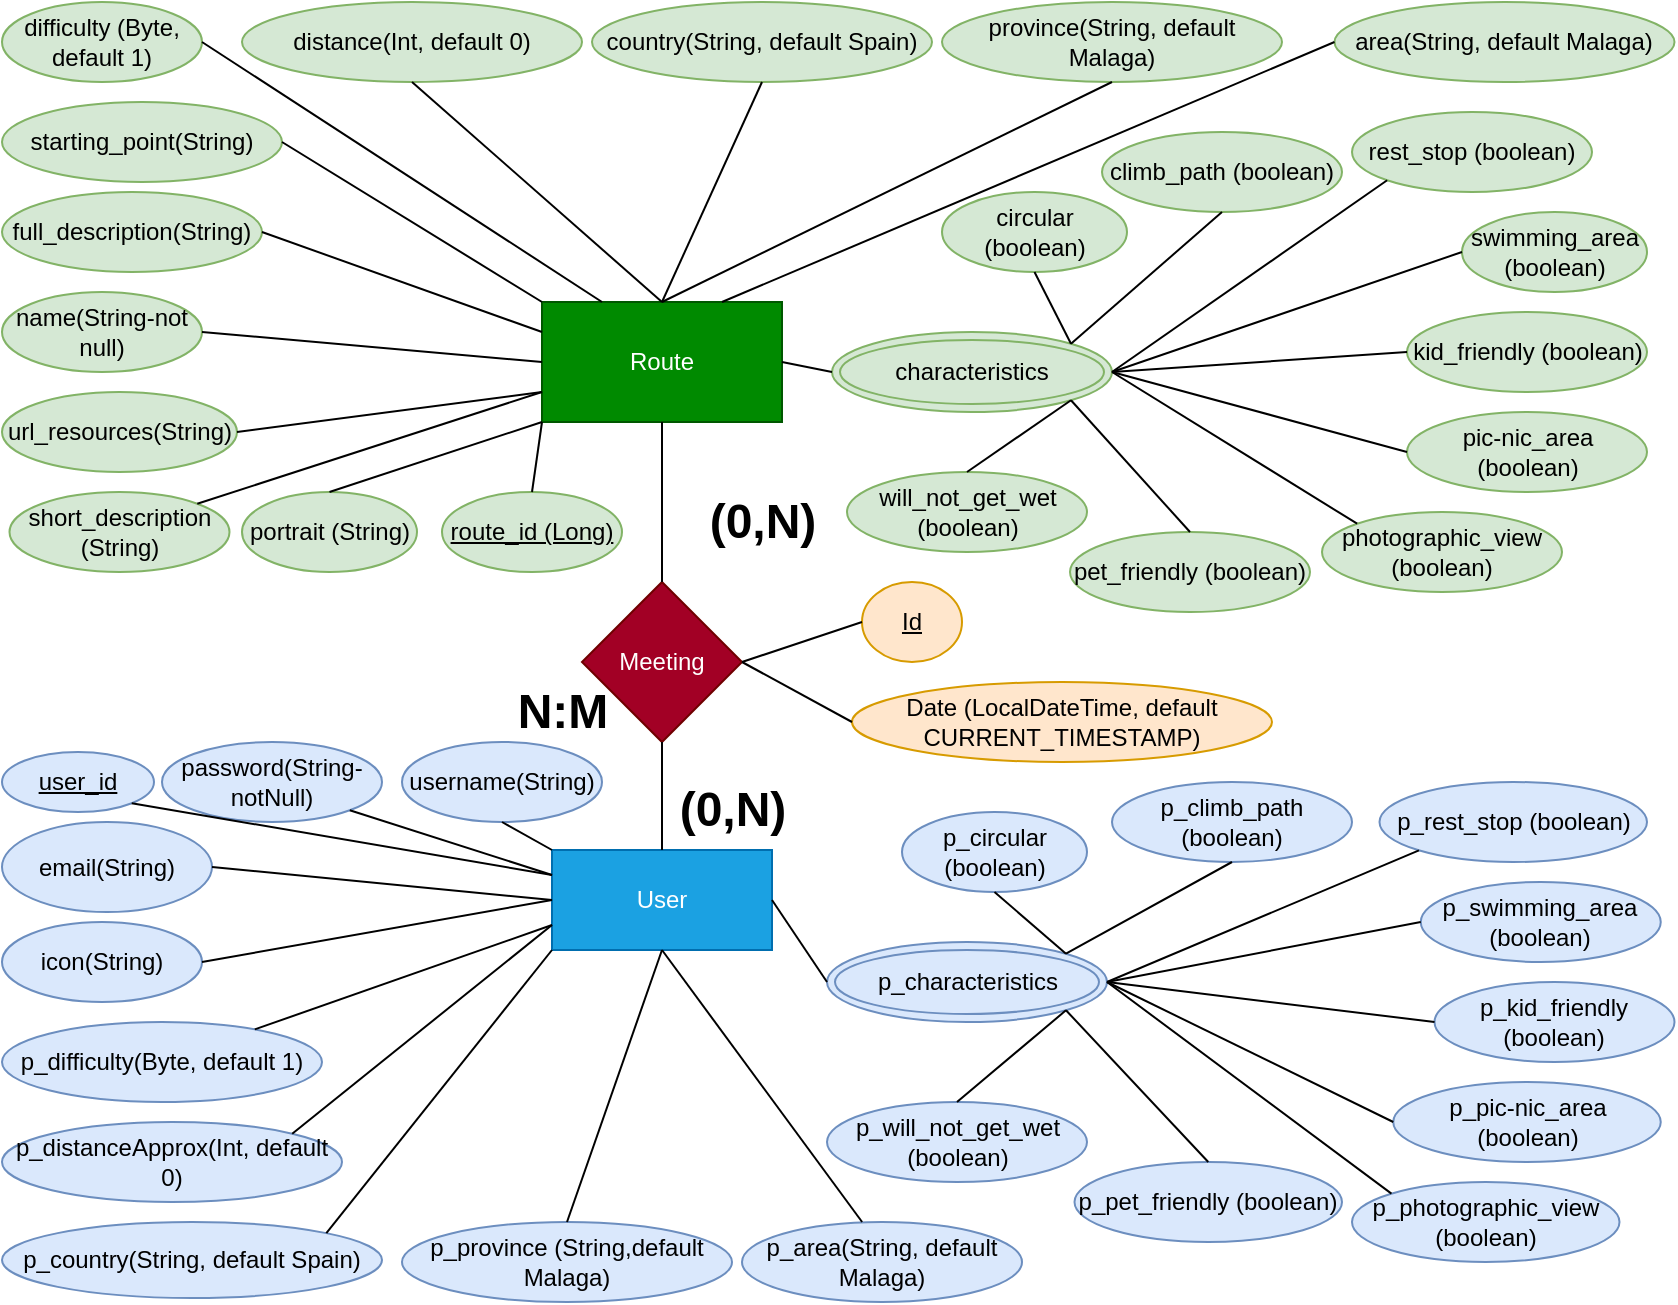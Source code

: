 <mxfile version="24.7.10">
  <diagram id="R2lEEEUBdFMjLlhIrx00" name="Page-1">
    <mxGraphModel dx="794" dy="454" grid="1" gridSize="10" guides="1" tooltips="1" connect="1" arrows="1" fold="1" page="1" pageScale="1" pageWidth="850" pageHeight="1100" math="0" shadow="0" extFonts="Permanent Marker^https://fonts.googleapis.com/css?family=Permanent+Marker">
      <root>
        <mxCell id="0" />
        <mxCell id="1" parent="0" />
        <mxCell id="VhhlfXbD_9GwfbsZCxs5-2" value="Route" style="rounded=0;whiteSpace=wrap;html=1;fillColor=#008a00;fontColor=#ffffff;strokeColor=#005700;" parent="1" vertex="1">
          <mxGeometry x="280" y="160" width="120" height="60" as="geometry" />
        </mxCell>
        <mxCell id="VhhlfXbD_9GwfbsZCxs5-3" value="&lt;u&gt;route_id (Long)&lt;/u&gt;" style="ellipse;whiteSpace=wrap;html=1;fillColor=#d5e8d4;strokeColor=#82b366;" parent="1" vertex="1">
          <mxGeometry x="230" y="255" width="90" height="40" as="geometry" />
        </mxCell>
        <mxCell id="VhhlfXbD_9GwfbsZCxs5-4" value="name(String-not null)" style="ellipse;whiteSpace=wrap;html=1;fillColor=#d5e8d4;strokeColor=#82b366;" parent="1" vertex="1">
          <mxGeometry x="10" y="155" width="100" height="40" as="geometry" />
        </mxCell>
        <mxCell id="VhhlfXbD_9GwfbsZCxs5-5" value="full_description(String)" style="ellipse;whiteSpace=wrap;html=1;fillColor=#d5e8d4;strokeColor=#82b366;" parent="1" vertex="1">
          <mxGeometry x="10" y="105" width="130" height="40" as="geometry" />
        </mxCell>
        <mxCell id="VhhlfXbD_9GwfbsZCxs5-6" value="starting_point(String)" style="ellipse;whiteSpace=wrap;html=1;fillColor=#d5e8d4;strokeColor=#82b366;" parent="1" vertex="1">
          <mxGeometry x="10" y="60" width="140" height="40" as="geometry" />
        </mxCell>
        <mxCell id="VhhlfXbD_9GwfbsZCxs5-10" value="area(String, default Malaga)" style="ellipse;whiteSpace=wrap;html=1;fillColor=#d5e8d4;strokeColor=#82b366;" parent="1" vertex="1">
          <mxGeometry x="676.25" y="10" width="170" height="40" as="geometry" />
        </mxCell>
        <mxCell id="VhhlfXbD_9GwfbsZCxs5-12" value="" style="endArrow=none;html=1;rounded=0;exitX=1;exitY=0.5;exitDx=0;exitDy=0;entryX=0;entryY=0.5;entryDx=0;entryDy=0;" parent="1" source="VhhlfXbD_9GwfbsZCxs5-4" target="VhhlfXbD_9GwfbsZCxs5-2" edge="1">
          <mxGeometry width="50" height="50" relative="1" as="geometry">
            <mxPoint x="400" y="100" as="sourcePoint" />
            <mxPoint x="450" y="50" as="targetPoint" />
          </mxGeometry>
        </mxCell>
        <mxCell id="VhhlfXbD_9GwfbsZCxs5-13" value="" style="endArrow=none;html=1;rounded=0;exitX=1;exitY=0.5;exitDx=0;exitDy=0;entryX=0;entryY=0.25;entryDx=0;entryDy=0;" parent="1" source="VhhlfXbD_9GwfbsZCxs5-5" target="VhhlfXbD_9GwfbsZCxs5-2" edge="1">
          <mxGeometry width="50" height="50" relative="1" as="geometry">
            <mxPoint x="400" y="100" as="sourcePoint" />
            <mxPoint x="360" y="160" as="targetPoint" />
          </mxGeometry>
        </mxCell>
        <mxCell id="VhhlfXbD_9GwfbsZCxs5-14" value="" style="endArrow=none;html=1;rounded=0;exitX=1;exitY=0.5;exitDx=0;exitDy=0;entryX=0;entryY=0;entryDx=0;entryDy=0;" parent="1" source="VhhlfXbD_9GwfbsZCxs5-6" target="VhhlfXbD_9GwfbsZCxs5-2" edge="1">
          <mxGeometry width="50" height="50" relative="1" as="geometry">
            <mxPoint x="400" y="100" as="sourcePoint" />
            <mxPoint x="450" y="50" as="targetPoint" />
          </mxGeometry>
        </mxCell>
        <mxCell id="VhhlfXbD_9GwfbsZCxs5-17" value="" style="endArrow=none;html=1;rounded=0;entryX=0;entryY=0.5;entryDx=0;entryDy=0;exitX=0.75;exitY=0;exitDx=0;exitDy=0;" parent="1" source="VhhlfXbD_9GwfbsZCxs5-2" target="VhhlfXbD_9GwfbsZCxs5-10" edge="1">
          <mxGeometry width="50" height="50" relative="1" as="geometry">
            <mxPoint x="400" y="100" as="sourcePoint" />
            <mxPoint x="450" y="50" as="targetPoint" />
            <Array as="points" />
          </mxGeometry>
        </mxCell>
        <mxCell id="VhhlfXbD_9GwfbsZCxs5-18" value="" style="endArrow=none;html=1;rounded=0;exitX=0.5;exitY=0;exitDx=0;exitDy=0;entryX=0;entryY=1;entryDx=0;entryDy=0;" parent="1" source="VhhlfXbD_9GwfbsZCxs5-3" target="VhhlfXbD_9GwfbsZCxs5-2" edge="1">
          <mxGeometry width="50" height="50" relative="1" as="geometry">
            <mxPoint x="400" y="100" as="sourcePoint" />
            <mxPoint x="450" y="50" as="targetPoint" />
          </mxGeometry>
        </mxCell>
        <mxCell id="VhhlfXbD_9GwfbsZCxs5-19" value="Meeting" style="rhombus;whiteSpace=wrap;html=1;fillColor=#a20025;fontColor=#ffffff;strokeColor=#6F0000;" parent="1" vertex="1">
          <mxGeometry x="300" y="300" width="80" height="80" as="geometry" />
        </mxCell>
        <mxCell id="VhhlfXbD_9GwfbsZCxs5-20" value="Date (LocalDateTime, default CURRENT_TIMESTAMP)" style="ellipse;whiteSpace=wrap;html=1;fillColor=#ffe6cc;strokeColor=#d79b00;" parent="1" vertex="1">
          <mxGeometry x="435" y="350" width="210" height="40" as="geometry" />
        </mxCell>
        <mxCell id="VhhlfXbD_9GwfbsZCxs5-26" value="" style="endArrow=none;html=1;rounded=0;exitX=1;exitY=0.5;exitDx=0;exitDy=0;entryX=0;entryY=0.5;entryDx=0;entryDy=0;" parent="1" source="VhhlfXbD_9GwfbsZCxs5-19" target="VhhlfXbD_9GwfbsZCxs5-20" edge="1">
          <mxGeometry width="50" height="50" relative="1" as="geometry">
            <mxPoint x="400" y="420" as="sourcePoint" />
            <mxPoint x="440" y="420" as="targetPoint" />
            <Array as="points" />
          </mxGeometry>
        </mxCell>
        <mxCell id="VhhlfXbD_9GwfbsZCxs5-32" value="" style="endArrow=none;html=1;rounded=0;entryX=0.5;entryY=0;entryDx=0;entryDy=0;exitX=0.5;exitY=1;exitDx=0;exitDy=0;" parent="1" source="VhhlfXbD_9GwfbsZCxs5-2" target="VhhlfXbD_9GwfbsZCxs5-19" edge="1">
          <mxGeometry width="50" height="50" relative="1" as="geometry">
            <mxPoint x="400" y="100" as="sourcePoint" />
            <mxPoint x="450" y="50" as="targetPoint" />
          </mxGeometry>
        </mxCell>
        <mxCell id="VhhlfXbD_9GwfbsZCxs5-33" value="(0,N)" style="text;strokeColor=none;fillColor=none;html=1;fontSize=24;fontStyle=1;verticalAlign=middle;align=center;fontFamily=Helvetica;fontColor=default;" parent="1" vertex="1">
          <mxGeometry x="325" y="394" width="100" height="40" as="geometry" />
        </mxCell>
        <mxCell id="VhhlfXbD_9GwfbsZCxs5-35" value="N:M" style="text;strokeColor=none;fillColor=none;html=1;fontSize=24;fontStyle=1;verticalAlign=middle;align=center;" parent="1" vertex="1">
          <mxGeometry x="240" y="345" width="100" height="40" as="geometry" />
        </mxCell>
        <mxCell id="VhhlfXbD_9GwfbsZCxs5-36" value="User" style="rounded=0;whiteSpace=wrap;html=1;fillColor=#1ba1e2;fontColor=#ffffff;strokeColor=#006EAF;" parent="1" vertex="1">
          <mxGeometry x="285" y="434" width="110" height="50" as="geometry" />
        </mxCell>
        <mxCell id="VhhlfXbD_9GwfbsZCxs5-37" value="" style="endArrow=none;html=1;rounded=0;exitX=0.5;exitY=0;exitDx=0;exitDy=0;entryX=0.5;entryY=1;entryDx=0;entryDy=0;entryPerimeter=0;" parent="1" source="VhhlfXbD_9GwfbsZCxs5-36" target="VhhlfXbD_9GwfbsZCxs5-19" edge="1">
          <mxGeometry width="50" height="50" relative="1" as="geometry">
            <mxPoint x="410" y="480" as="sourcePoint" />
            <mxPoint x="370" y="380" as="targetPoint" />
          </mxGeometry>
        </mxCell>
        <mxCell id="VhhlfXbD_9GwfbsZCxs5-38" value="(0,N)" style="text;strokeColor=none;fillColor=none;html=1;fontSize=24;fontStyle=1;verticalAlign=middle;align=center;fontFamily=Helvetica;fontColor=default;" parent="1" vertex="1">
          <mxGeometry x="340" y="250" width="100" height="40" as="geometry" />
        </mxCell>
        <mxCell id="VhhlfXbD_9GwfbsZCxs5-39" value="&lt;span&gt;username(String)&lt;/span&gt;" style="ellipse;whiteSpace=wrap;html=1;fillColor=#dae8fc;strokeColor=#6c8ebf;fontStyle=0" parent="1" vertex="1">
          <mxGeometry x="210" y="380" width="100" height="40" as="geometry" />
        </mxCell>
        <mxCell id="VhhlfXbD_9GwfbsZCxs5-40" value="password(String-notNull)" style="ellipse;whiteSpace=wrap;html=1;fillColor=#dae8fc;strokeColor=#6c8ebf;" parent="1" vertex="1">
          <mxGeometry x="90" y="380" width="110" height="40" as="geometry" />
        </mxCell>
        <mxCell id="VhhlfXbD_9GwfbsZCxs5-43" value="email(String)" style="ellipse;whiteSpace=wrap;html=1;fillColor=#dae8fc;strokeColor=#6c8ebf;" parent="1" vertex="1">
          <mxGeometry x="10" y="420" width="105" height="45" as="geometry" />
        </mxCell>
        <mxCell id="VhhlfXbD_9GwfbsZCxs5-44" value="icon(String)" style="ellipse;whiteSpace=wrap;html=1;align=center;fillColor=#dae8fc;strokeColor=#6c8ebf;" parent="1" vertex="1">
          <mxGeometry x="10" y="470" width="100" height="40" as="geometry" />
        </mxCell>
        <mxCell id="VhhlfXbD_9GwfbsZCxs5-49" value="" style="endArrow=none;html=1;rounded=0;entryX=0;entryY=0;entryDx=0;entryDy=0;exitX=0.5;exitY=1;exitDx=0;exitDy=0;" parent="1" source="VhhlfXbD_9GwfbsZCxs5-39" target="VhhlfXbD_9GwfbsZCxs5-36" edge="1">
          <mxGeometry width="50" height="50" relative="1" as="geometry">
            <mxPoint x="425" y="420" as="sourcePoint" />
            <mxPoint x="475" y="370" as="targetPoint" />
          </mxGeometry>
        </mxCell>
        <mxCell id="VhhlfXbD_9GwfbsZCxs5-50" value="" style="endArrow=none;html=1;rounded=0;exitX=1;exitY=1;exitDx=0;exitDy=0;entryX=0;entryY=0.25;entryDx=0;entryDy=0;" parent="1" source="VhhlfXbD_9GwfbsZCxs5-40" target="VhhlfXbD_9GwfbsZCxs5-36" edge="1">
          <mxGeometry width="50" height="50" relative="1" as="geometry">
            <mxPoint x="425" y="420" as="sourcePoint" />
            <mxPoint x="475" y="370" as="targetPoint" />
          </mxGeometry>
        </mxCell>
        <mxCell id="VhhlfXbD_9GwfbsZCxs5-51" value="" style="endArrow=none;html=1;rounded=0;entryX=0;entryY=0.5;entryDx=0;entryDy=0;exitX=1;exitY=0.5;exitDx=0;exitDy=0;" parent="1" source="VhhlfXbD_9GwfbsZCxs5-43" target="VhhlfXbD_9GwfbsZCxs5-36" edge="1">
          <mxGeometry width="50" height="50" relative="1" as="geometry">
            <mxPoint x="425" y="420" as="sourcePoint" />
            <mxPoint x="475" y="370" as="targetPoint" />
          </mxGeometry>
        </mxCell>
        <mxCell id="VhhlfXbD_9GwfbsZCxs5-52" value="" style="endArrow=none;html=1;rounded=0;exitX=1;exitY=0.5;exitDx=0;exitDy=0;entryX=0;entryY=0.5;entryDx=0;entryDy=0;" parent="1" source="VhhlfXbD_9GwfbsZCxs5-44" target="VhhlfXbD_9GwfbsZCxs5-36" edge="1">
          <mxGeometry width="50" height="50" relative="1" as="geometry">
            <mxPoint x="425" y="420" as="sourcePoint" />
            <mxPoint x="475" y="370" as="targetPoint" />
          </mxGeometry>
        </mxCell>
        <mxCell id="VhhlfXbD_9GwfbsZCxs5-61" value="difficulty (Byte, default 1)" style="ellipse;whiteSpace=wrap;html=1;fillColor=#d5e8d4;strokeColor=#82b366;" parent="1" vertex="1">
          <mxGeometry x="10" y="10" width="100" height="40" as="geometry" />
        </mxCell>
        <mxCell id="VhhlfXbD_9GwfbsZCxs5-62" value="distance(Int, default 0)" style="ellipse;whiteSpace=wrap;html=1;fillColor=#d5e8d4;strokeColor=#82b366;" parent="1" vertex="1">
          <mxGeometry x="130" y="10" width="170" height="40" as="geometry" />
        </mxCell>
        <mxCell id="VhhlfXbD_9GwfbsZCxs5-64" value="" style="endArrow=none;html=1;rounded=0;exitX=0.25;exitY=0;exitDx=0;exitDy=0;entryX=1;entryY=0.5;entryDx=0;entryDy=0;" parent="1" source="VhhlfXbD_9GwfbsZCxs5-2" target="VhhlfXbD_9GwfbsZCxs5-61" edge="1">
          <mxGeometry width="50" height="50" relative="1" as="geometry">
            <mxPoint x="430" y="420" as="sourcePoint" />
            <mxPoint x="680" y="60" as="targetPoint" />
          </mxGeometry>
        </mxCell>
        <mxCell id="VhhlfXbD_9GwfbsZCxs5-65" value="" style="endArrow=none;html=1;rounded=0;entryX=0.5;entryY=1;entryDx=0;entryDy=0;exitX=0.5;exitY=0;exitDx=0;exitDy=0;" parent="1" source="VhhlfXbD_9GwfbsZCxs5-2" target="VhhlfXbD_9GwfbsZCxs5-62" edge="1">
          <mxGeometry width="50" height="50" relative="1" as="geometry">
            <mxPoint x="430" y="420" as="sourcePoint" />
            <mxPoint x="480" y="370" as="targetPoint" />
          </mxGeometry>
        </mxCell>
        <mxCell id="VhhlfXbD_9GwfbsZCxs5-67" value="p_country(String, default Spain)" style="ellipse;whiteSpace=wrap;html=1;fillColor=#dae8fc;strokeColor=#6c8ebf;" parent="1" vertex="1">
          <mxGeometry x="10" y="620" width="190" height="38" as="geometry" />
        </mxCell>
        <mxCell id="VhhlfXbD_9GwfbsZCxs5-68" value="p_province (String,default Malaga)" style="ellipse;whiteSpace=wrap;html=1;fillColor=#dae8fc;strokeColor=#6c8ebf;" parent="1" vertex="1">
          <mxGeometry x="210" y="620" width="165" height="40" as="geometry" />
        </mxCell>
        <mxCell id="VhhlfXbD_9GwfbsZCxs5-69" value="p_area(String, default Malaga)" style="ellipse;whiteSpace=wrap;html=1;fillColor=#dae8fc;strokeColor=#6c8ebf;" parent="1" vertex="1">
          <mxGeometry x="380" y="620" width="140" height="40" as="geometry" />
        </mxCell>
        <mxCell id="VhhlfXbD_9GwfbsZCxs5-70" value="p_difficulty(Byte, default 1)" style="ellipse;whiteSpace=wrap;html=1;fillColor=#dae8fc;strokeColor=#6c8ebf;" parent="1" vertex="1">
          <mxGeometry x="10" y="520" width="160" height="40" as="geometry" />
        </mxCell>
        <mxCell id="VhhlfXbD_9GwfbsZCxs5-71" value="p_distanceApprox(Int, default 0)" style="ellipse;whiteSpace=wrap;html=1;fillColor=#dae8fc;strokeColor=#6c8ebf;" parent="1" vertex="1">
          <mxGeometry x="10" y="570" width="170" height="40" as="geometry" />
        </mxCell>
        <mxCell id="VhhlfXbD_9GwfbsZCxs5-73" value="" style="endArrow=none;html=1;rounded=0;exitX=0;exitY=1;exitDx=0;exitDy=0;entryX=1;entryY=0;entryDx=0;entryDy=0;" parent="1" source="VhhlfXbD_9GwfbsZCxs5-36" target="VhhlfXbD_9GwfbsZCxs5-67" edge="1">
          <mxGeometry width="50" height="50" relative="1" as="geometry">
            <mxPoint x="525" y="550" as="sourcePoint" />
            <mxPoint x="505" y="460" as="targetPoint" />
          </mxGeometry>
        </mxCell>
        <mxCell id="VhhlfXbD_9GwfbsZCxs5-74" value="" style="endArrow=none;html=1;rounded=0;entryX=0.5;entryY=0;entryDx=0;entryDy=0;" parent="1" target="VhhlfXbD_9GwfbsZCxs5-68" edge="1">
          <mxGeometry width="50" height="50" relative="1" as="geometry">
            <mxPoint x="340" y="484" as="sourcePoint" />
            <mxPoint x="575" y="500" as="targetPoint" />
          </mxGeometry>
        </mxCell>
        <mxCell id="VhhlfXbD_9GwfbsZCxs5-75" value="" style="endArrow=none;html=1;rounded=0;exitX=0;exitY=0.75;exitDx=0;exitDy=0;" parent="1" source="VhhlfXbD_9GwfbsZCxs5-36" target="VhhlfXbD_9GwfbsZCxs5-70" edge="1">
          <mxGeometry width="50" height="50" relative="1" as="geometry">
            <mxPoint x="525" y="550" as="sourcePoint" />
            <mxPoint x="575" y="500" as="targetPoint" />
          </mxGeometry>
        </mxCell>
        <mxCell id="VhhlfXbD_9GwfbsZCxs5-76" value="" style="endArrow=none;html=1;rounded=0;exitX=0;exitY=0.75;exitDx=0;exitDy=0;entryX=1;entryY=0;entryDx=0;entryDy=0;" parent="1" source="VhhlfXbD_9GwfbsZCxs5-36" target="VhhlfXbD_9GwfbsZCxs5-71" edge="1">
          <mxGeometry width="50" height="50" relative="1" as="geometry">
            <mxPoint x="525" y="550" as="sourcePoint" />
            <mxPoint x="575" y="500" as="targetPoint" />
          </mxGeometry>
        </mxCell>
        <mxCell id="VhhlfXbD_9GwfbsZCxs5-78" value="" style="endArrow=none;html=1;rounded=0;entryX=0.429;entryY=0;entryDx=0;entryDy=0;entryPerimeter=0;exitX=0.5;exitY=1;exitDx=0;exitDy=0;" parent="1" source="VhhlfXbD_9GwfbsZCxs5-36" target="VhhlfXbD_9GwfbsZCxs5-69" edge="1">
          <mxGeometry width="50" height="50" relative="1" as="geometry">
            <mxPoint x="405" y="500" as="sourcePoint" />
            <mxPoint x="575" y="500" as="targetPoint" />
          </mxGeometry>
        </mxCell>
        <mxCell id="y-Zri_72ltUfMswz9wSq-1" value="url_resources(String)" style="ellipse;whiteSpace=wrap;html=1;fillColor=#d5e8d4;strokeColor=#82b366;" parent="1" vertex="1">
          <mxGeometry x="10" y="205" width="117.5" height="40" as="geometry" />
        </mxCell>
        <mxCell id="y-Zri_72ltUfMswz9wSq-5" value="" style="endArrow=none;html=1;rounded=0;exitX=1;exitY=0.5;exitDx=0;exitDy=0;entryX=0;entryY=0.75;entryDx=0;entryDy=0;" parent="1" source="y-Zri_72ltUfMswz9wSq-1" target="VhhlfXbD_9GwfbsZCxs5-2" edge="1">
          <mxGeometry width="50" height="50" relative="1" as="geometry">
            <mxPoint x="400" y="420" as="sourcePoint" />
            <mxPoint x="450" y="370" as="targetPoint" />
          </mxGeometry>
        </mxCell>
        <mxCell id="ZBdlJ3Y1Z_AJrLMAYwne-20" value="province(String, default Malaga)" style="ellipse;whiteSpace=wrap;html=1;fillColor=#d5e8d4;strokeColor=#82b366;" parent="1" vertex="1">
          <mxGeometry x="480" y="10" width="170" height="40" as="geometry" />
        </mxCell>
        <mxCell id="ZBdlJ3Y1Z_AJrLMAYwne-21" value="country(String, default Spain)" style="ellipse;whiteSpace=wrap;html=1;fillColor=#d5e8d4;strokeColor=#82b366;" parent="1" vertex="1">
          <mxGeometry x="305" y="10" width="170" height="40" as="geometry" />
        </mxCell>
        <mxCell id="ZBdlJ3Y1Z_AJrLMAYwne-24" value="" style="endArrow=none;html=1;rounded=0;entryX=0.5;entryY=1;entryDx=0;entryDy=0;exitX=0.5;exitY=0;exitDx=0;exitDy=0;" parent="1" source="VhhlfXbD_9GwfbsZCxs5-2" target="ZBdlJ3Y1Z_AJrLMAYwne-20" edge="1">
          <mxGeometry width="50" height="50" relative="1" as="geometry">
            <mxPoint x="400" y="420" as="sourcePoint" />
            <mxPoint x="450" y="370" as="targetPoint" />
          </mxGeometry>
        </mxCell>
        <mxCell id="ZBdlJ3Y1Z_AJrLMAYwne-25" value="" style="endArrow=none;html=1;rounded=0;entryX=0.5;entryY=1;entryDx=0;entryDy=0;exitX=0.5;exitY=0;exitDx=0;exitDy=0;" parent="1" source="VhhlfXbD_9GwfbsZCxs5-2" target="ZBdlJ3Y1Z_AJrLMAYwne-21" edge="1">
          <mxGeometry width="50" height="50" relative="1" as="geometry">
            <mxPoint x="400" y="420" as="sourcePoint" />
            <mxPoint x="450" y="370" as="targetPoint" />
          </mxGeometry>
        </mxCell>
        <mxCell id="EuwvSS6BPNqvcAyoWzLB-1" value="user_id" style="ellipse;whiteSpace=wrap;html=1;fontStyle=4;fillColor=#dae8fc;strokeColor=#6c8ebf;" parent="1" vertex="1">
          <mxGeometry x="10" y="385" width="76" height="30" as="geometry" />
        </mxCell>
        <mxCell id="EuwvSS6BPNqvcAyoWzLB-2" value="" style="endArrow=none;html=1;rounded=0;exitX=0;exitY=0.25;exitDx=0;exitDy=0;entryX=1;entryY=1;entryDx=0;entryDy=0;" parent="1" source="VhhlfXbD_9GwfbsZCxs5-36" target="EuwvSS6BPNqvcAyoWzLB-1" edge="1">
          <mxGeometry width="50" height="50" relative="1" as="geometry">
            <mxPoint x="590" y="450" as="sourcePoint" />
            <mxPoint x="640" y="400" as="targetPoint" />
          </mxGeometry>
        </mxCell>
        <mxCell id="kOafwiNzkJEgBsT5kWZ8-1" value="&lt;u&gt;Id&lt;/u&gt;" style="ellipse;whiteSpace=wrap;html=1;fillColor=#ffe6cc;strokeColor=#d79b00;" parent="1" vertex="1">
          <mxGeometry x="440" y="300" width="50" height="40" as="geometry" />
        </mxCell>
        <mxCell id="kOafwiNzkJEgBsT5kWZ8-2" value="" style="endArrow=none;html=1;rounded=0;entryX=0;entryY=0.5;entryDx=0;entryDy=0;exitX=1;exitY=0.5;exitDx=0;exitDy=0;" parent="1" source="VhhlfXbD_9GwfbsZCxs5-19" target="kOafwiNzkJEgBsT5kWZ8-1" edge="1">
          <mxGeometry width="50" height="50" relative="1" as="geometry">
            <mxPoint x="400" y="420" as="sourcePoint" />
            <mxPoint x="450" y="370" as="targetPoint" />
          </mxGeometry>
        </mxCell>
        <mxCell id="yaVa793RjvjRcYHjHZCJ-1" value="characteristics" style="ellipse;shape=doubleEllipse;whiteSpace=wrap;html=1;fillColor=#d5e8d4;strokeColor=#82b366;" parent="1" vertex="1">
          <mxGeometry x="425" y="175" width="140" height="40" as="geometry" />
        </mxCell>
        <mxCell id="yaVa793RjvjRcYHjHZCJ-2" value="circular (boolean)" style="ellipse;whiteSpace=wrap;html=1;fillColor=#d5e8d4;strokeColor=#82b366;" parent="1" vertex="1">
          <mxGeometry x="480" y="105" width="92.5" height="40" as="geometry" />
        </mxCell>
        <mxCell id="yaVa793RjvjRcYHjHZCJ-3" value="swimming_area (boolean)" style="ellipse;whiteSpace=wrap;html=1;fillColor=#d5e8d4;strokeColor=#82b366;" parent="1" vertex="1">
          <mxGeometry x="740" y="115" width="92.5" height="40" as="geometry" />
        </mxCell>
        <mxCell id="yaVa793RjvjRcYHjHZCJ-4" value="photographic_view (boolean)" style="ellipse;whiteSpace=wrap;html=1;fillColor=#d5e8d4;strokeColor=#82b366;" parent="1" vertex="1">
          <mxGeometry x="670" y="265" width="120" height="40" as="geometry" />
        </mxCell>
        <mxCell id="yaVa793RjvjRcYHjHZCJ-5" value="climb_path (boolean)" style="ellipse;whiteSpace=wrap;html=1;fillColor=#d5e8d4;strokeColor=#82b366;" parent="1" vertex="1">
          <mxGeometry x="560" y="75" width="120" height="40" as="geometry" />
        </mxCell>
        <mxCell id="yaVa793RjvjRcYHjHZCJ-6" value="kid_friendly (boolean)" style="ellipse;whiteSpace=wrap;html=1;fillColor=#d5e8d4;strokeColor=#82b366;" parent="1" vertex="1">
          <mxGeometry x="712.5" y="165" width="120" height="40" as="geometry" />
        </mxCell>
        <mxCell id="yaVa793RjvjRcYHjHZCJ-7" value="will_not_get_wet (boolean)" style="ellipse;whiteSpace=wrap;html=1;fillColor=#d5e8d4;strokeColor=#82b366;" parent="1" vertex="1">
          <mxGeometry x="432.5" y="245" width="120" height="40" as="geometry" />
        </mxCell>
        <mxCell id="yaVa793RjvjRcYHjHZCJ-8" value="" style="endArrow=none;html=1;rounded=0;entryX=1;entryY=0;entryDx=0;entryDy=0;exitX=0.5;exitY=1;exitDx=0;exitDy=0;" parent="1" source="yaVa793RjvjRcYHjHZCJ-2" target="yaVa793RjvjRcYHjHZCJ-1" edge="1">
          <mxGeometry width="50" height="50" relative="1" as="geometry">
            <mxPoint x="740" y="215" as="sourcePoint" />
            <mxPoint x="790" y="165" as="targetPoint" />
          </mxGeometry>
        </mxCell>
        <mxCell id="yaVa793RjvjRcYHjHZCJ-9" value="" style="endArrow=none;html=1;rounded=0;entryX=0;entryY=0.5;entryDx=0;entryDy=0;exitX=1;exitY=0.5;exitDx=0;exitDy=0;" parent="1" source="yaVa793RjvjRcYHjHZCJ-1" target="yaVa793RjvjRcYHjHZCJ-3" edge="1">
          <mxGeometry width="50" height="50" relative="1" as="geometry">
            <mxPoint x="740" y="215" as="sourcePoint" />
            <mxPoint x="790" y="165" as="targetPoint" />
          </mxGeometry>
        </mxCell>
        <mxCell id="yaVa793RjvjRcYHjHZCJ-10" value="" style="endArrow=none;html=1;rounded=0;entryX=1;entryY=0.5;entryDx=0;entryDy=0;exitX=0;exitY=0.5;exitDx=0;exitDy=0;" parent="1" source="yaVa793RjvjRcYHjHZCJ-6" target="yaVa793RjvjRcYHjHZCJ-1" edge="1">
          <mxGeometry width="50" height="50" relative="1" as="geometry">
            <mxPoint x="740" y="215" as="sourcePoint" />
            <mxPoint x="790" y="165" as="targetPoint" />
          </mxGeometry>
        </mxCell>
        <mxCell id="yaVa793RjvjRcYHjHZCJ-11" value="" style="endArrow=none;html=1;rounded=0;entryX=1;entryY=1;entryDx=0;entryDy=0;exitX=0.5;exitY=0;exitDx=0;exitDy=0;" parent="1" source="yaVa793RjvjRcYHjHZCJ-7" target="yaVa793RjvjRcYHjHZCJ-1" edge="1">
          <mxGeometry width="50" height="50" relative="1" as="geometry">
            <mxPoint x="740" y="215" as="sourcePoint" />
            <mxPoint x="790" y="165" as="targetPoint" />
          </mxGeometry>
        </mxCell>
        <mxCell id="yaVa793RjvjRcYHjHZCJ-12" value="" style="endArrow=none;html=1;rounded=0;entryX=1;entryY=0;entryDx=0;entryDy=0;exitX=0.5;exitY=1;exitDx=0;exitDy=0;" parent="1" source="yaVa793RjvjRcYHjHZCJ-5" target="yaVa793RjvjRcYHjHZCJ-1" edge="1">
          <mxGeometry width="50" height="50" relative="1" as="geometry">
            <mxPoint x="740" y="215" as="sourcePoint" />
            <mxPoint x="790" y="165" as="targetPoint" />
          </mxGeometry>
        </mxCell>
        <mxCell id="yaVa793RjvjRcYHjHZCJ-13" value="" style="endArrow=none;html=1;rounded=0;entryX=1;entryY=0.5;entryDx=0;entryDy=0;exitX=0;exitY=0;exitDx=0;exitDy=0;" parent="1" source="yaVa793RjvjRcYHjHZCJ-4" target="yaVa793RjvjRcYHjHZCJ-1" edge="1">
          <mxGeometry width="50" height="50" relative="1" as="geometry">
            <mxPoint x="740" y="215" as="sourcePoint" />
            <mxPoint x="790" y="165" as="targetPoint" />
          </mxGeometry>
        </mxCell>
        <mxCell id="yaVa793RjvjRcYHjHZCJ-14" value="p_characteristics" style="ellipse;shape=doubleEllipse;whiteSpace=wrap;html=1;fillColor=#DAE8FC;strokeColor=#6C8EBF;" parent="1" vertex="1">
          <mxGeometry x="422.5" y="480" width="140" height="40" as="geometry" />
        </mxCell>
        <mxCell id="yaVa793RjvjRcYHjHZCJ-15" value="p_circular (boolean)" style="ellipse;whiteSpace=wrap;html=1;fillColor=#DAE8FC;strokeColor=#6C8EBF;" parent="1" vertex="1">
          <mxGeometry x="460" y="415" width="92.5" height="40" as="geometry" />
        </mxCell>
        <mxCell id="yaVa793RjvjRcYHjHZCJ-16" value="p_swimming_area (boolean)" style="ellipse;whiteSpace=wrap;html=1;fillColor=#DAE8FC;strokeColor=#6C8EBF;" parent="1" vertex="1">
          <mxGeometry x="719.38" y="450" width="120" height="40" as="geometry" />
        </mxCell>
        <mxCell id="yaVa793RjvjRcYHjHZCJ-17" value="p_photographic_view (boolean)" style="ellipse;whiteSpace=wrap;html=1;fillColor=#DAE8FC;strokeColor=#6C8EBF;" parent="1" vertex="1">
          <mxGeometry x="685" y="600" width="133.75" height="40" as="geometry" />
        </mxCell>
        <mxCell id="yaVa793RjvjRcYHjHZCJ-18" value="p_climb_path (boolean)" style="ellipse;whiteSpace=wrap;html=1;fillColor=#DAE8FC;strokeColor=#6C8EBF;" parent="1" vertex="1">
          <mxGeometry x="565" y="400" width="120" height="40" as="geometry" />
        </mxCell>
        <mxCell id="yaVa793RjvjRcYHjHZCJ-19" value="p_kid_friendly (boolean)" style="ellipse;whiteSpace=wrap;html=1;fillColor=#DAE8FC;strokeColor=#6C8EBF;" parent="1" vertex="1">
          <mxGeometry x="726.25" y="500" width="120" height="40" as="geometry" />
        </mxCell>
        <mxCell id="yaVa793RjvjRcYHjHZCJ-20" value="p_will_not_get_wet (boolean)" style="ellipse;whiteSpace=wrap;html=1;fillColor=#DAE8FC;strokeColor=#6C8EBF;" parent="1" vertex="1">
          <mxGeometry x="422.5" y="560" width="130" height="40" as="geometry" />
        </mxCell>
        <mxCell id="yaVa793RjvjRcYHjHZCJ-21" value="" style="endArrow=none;html=1;rounded=0;entryX=1;entryY=0;entryDx=0;entryDy=0;exitX=0.5;exitY=1;exitDx=0;exitDy=0;" parent="1" source="yaVa793RjvjRcYHjHZCJ-15" target="yaVa793RjvjRcYHjHZCJ-14" edge="1">
          <mxGeometry width="50" height="50" relative="1" as="geometry">
            <mxPoint x="1256.5" y="440" as="sourcePoint" />
            <mxPoint x="1306.5" y="390" as="targetPoint" />
          </mxGeometry>
        </mxCell>
        <mxCell id="yaVa793RjvjRcYHjHZCJ-22" value="" style="endArrow=none;html=1;rounded=0;entryX=0;entryY=0.5;entryDx=0;entryDy=0;exitX=1;exitY=0.5;exitDx=0;exitDy=0;" parent="1" source="yaVa793RjvjRcYHjHZCJ-14" target="yaVa793RjvjRcYHjHZCJ-16" edge="1">
          <mxGeometry width="50" height="50" relative="1" as="geometry">
            <mxPoint x="1256.5" y="440" as="sourcePoint" />
            <mxPoint x="1306.5" y="390" as="targetPoint" />
          </mxGeometry>
        </mxCell>
        <mxCell id="yaVa793RjvjRcYHjHZCJ-23" value="" style="endArrow=none;html=1;rounded=0;entryX=1;entryY=0.5;entryDx=0;entryDy=0;exitX=0;exitY=0.5;exitDx=0;exitDy=0;" parent="1" source="yaVa793RjvjRcYHjHZCJ-19" target="yaVa793RjvjRcYHjHZCJ-14" edge="1">
          <mxGeometry width="50" height="50" relative="1" as="geometry">
            <mxPoint x="1256.5" y="440" as="sourcePoint" />
            <mxPoint x="1306.5" y="390" as="targetPoint" />
          </mxGeometry>
        </mxCell>
        <mxCell id="yaVa793RjvjRcYHjHZCJ-24" value="" style="endArrow=none;html=1;rounded=0;entryX=1;entryY=1;entryDx=0;entryDy=0;exitX=0.5;exitY=0;exitDx=0;exitDy=0;" parent="1" source="yaVa793RjvjRcYHjHZCJ-20" target="yaVa793RjvjRcYHjHZCJ-14" edge="1">
          <mxGeometry width="50" height="50" relative="1" as="geometry">
            <mxPoint x="1256.5" y="440" as="sourcePoint" />
            <mxPoint x="1306.5" y="390" as="targetPoint" />
          </mxGeometry>
        </mxCell>
        <mxCell id="yaVa793RjvjRcYHjHZCJ-25" value="" style="endArrow=none;html=1;rounded=0;entryX=1;entryY=0;entryDx=0;entryDy=0;exitX=0.5;exitY=1;exitDx=0;exitDy=0;" parent="1" source="yaVa793RjvjRcYHjHZCJ-18" target="yaVa793RjvjRcYHjHZCJ-14" edge="1">
          <mxGeometry width="50" height="50" relative="1" as="geometry">
            <mxPoint x="1256.5" y="440" as="sourcePoint" />
            <mxPoint x="1306.5" y="390" as="targetPoint" />
          </mxGeometry>
        </mxCell>
        <mxCell id="yaVa793RjvjRcYHjHZCJ-26" value="" style="endArrow=none;html=1;rounded=0;entryX=1;entryY=0.5;entryDx=0;entryDy=0;exitX=0;exitY=0;exitDx=0;exitDy=0;" parent="1" source="yaVa793RjvjRcYHjHZCJ-17" target="yaVa793RjvjRcYHjHZCJ-14" edge="1">
          <mxGeometry width="50" height="50" relative="1" as="geometry">
            <mxPoint x="1256.5" y="440" as="sourcePoint" />
            <mxPoint x="1306.5" y="390" as="targetPoint" />
          </mxGeometry>
        </mxCell>
        <mxCell id="yaVa793RjvjRcYHjHZCJ-40" value="rest_stop (boolean)" style="ellipse;whiteSpace=wrap;html=1;fillColor=#d5e8d4;strokeColor=#82b366;" parent="1" vertex="1">
          <mxGeometry x="685" y="65" width="120" height="40" as="geometry" />
        </mxCell>
        <mxCell id="yaVa793RjvjRcYHjHZCJ-41" value="pic-nic_area (boolean)" style="ellipse;whiteSpace=wrap;html=1;fillColor=#d5e8d4;strokeColor=#82b366;" parent="1" vertex="1">
          <mxGeometry x="712.5" y="215" width="120" height="40" as="geometry" />
        </mxCell>
        <mxCell id="yaVa793RjvjRcYHjHZCJ-42" value="pet_friendly (boolean)" style="ellipse;whiteSpace=wrap;html=1;fillColor=#d5e8d4;strokeColor=#82b366;" parent="1" vertex="1">
          <mxGeometry x="544" y="275" width="120" height="40" as="geometry" />
        </mxCell>
        <mxCell id="yaVa793RjvjRcYHjHZCJ-43" value="p_rest_stop (boolean)" style="ellipse;whiteSpace=wrap;html=1;fillColor=#DAE8FC;strokeColor=#6C8EBF;" parent="1" vertex="1">
          <mxGeometry x="698.75" y="400" width="133.75" height="40" as="geometry" />
        </mxCell>
        <mxCell id="yaVa793RjvjRcYHjHZCJ-44" value="p_pic-nic_area (boolean)" style="ellipse;whiteSpace=wrap;html=1;fillColor=#DAE8FC;strokeColor=#6C8EBF;" parent="1" vertex="1">
          <mxGeometry x="705.63" y="550" width="133.75" height="40" as="geometry" />
        </mxCell>
        <mxCell id="yaVa793RjvjRcYHjHZCJ-45" value="p_pet_friendly (boolean)" style="ellipse;whiteSpace=wrap;html=1;fillColor=#DAE8FC;strokeColor=#6C8EBF;" parent="1" vertex="1">
          <mxGeometry x="546.25" y="590" width="133.75" height="40" as="geometry" />
        </mxCell>
        <mxCell id="yaVa793RjvjRcYHjHZCJ-46" value="" style="endArrow=none;html=1;rounded=0;entryX=1;entryY=0.5;entryDx=0;entryDy=0;exitX=0;exitY=0.5;exitDx=0;exitDy=0;" parent="1" source="yaVa793RjvjRcYHjHZCJ-44" target="yaVa793RjvjRcYHjHZCJ-14" edge="1">
          <mxGeometry width="50" height="50" relative="1" as="geometry">
            <mxPoint x="620" y="670" as="sourcePoint" />
            <mxPoint x="670" y="620" as="targetPoint" />
          </mxGeometry>
        </mxCell>
        <mxCell id="yaVa793RjvjRcYHjHZCJ-47" value="" style="endArrow=none;html=1;rounded=0;entryX=1;entryY=1;entryDx=0;entryDy=0;exitX=0.5;exitY=0;exitDx=0;exitDy=0;" parent="1" source="yaVa793RjvjRcYHjHZCJ-45" target="yaVa793RjvjRcYHjHZCJ-14" edge="1">
          <mxGeometry width="50" height="50" relative="1" as="geometry">
            <mxPoint x="620" y="670" as="sourcePoint" />
            <mxPoint x="670" y="620" as="targetPoint" />
          </mxGeometry>
        </mxCell>
        <mxCell id="yaVa793RjvjRcYHjHZCJ-48" value="" style="endArrow=none;html=1;rounded=0;entryX=1;entryY=0.5;entryDx=0;entryDy=0;exitX=0;exitY=1;exitDx=0;exitDy=0;" parent="1" source="yaVa793RjvjRcYHjHZCJ-43" target="yaVa793RjvjRcYHjHZCJ-14" edge="1">
          <mxGeometry width="50" height="50" relative="1" as="geometry">
            <mxPoint x="620" y="670" as="sourcePoint" />
            <mxPoint x="670" y="620" as="targetPoint" />
          </mxGeometry>
        </mxCell>
        <mxCell id="yaVa793RjvjRcYHjHZCJ-49" value="" style="endArrow=none;html=1;rounded=0;entryX=1;entryY=0.5;entryDx=0;entryDy=0;exitX=0;exitY=0.5;exitDx=0;exitDy=0;" parent="1" source="yaVa793RjvjRcYHjHZCJ-41" target="yaVa793RjvjRcYHjHZCJ-1" edge="1">
          <mxGeometry width="50" height="50" relative="1" as="geometry">
            <mxPoint x="287.5" y="325" as="sourcePoint" />
            <mxPoint x="337.5" y="275" as="targetPoint" />
          </mxGeometry>
        </mxCell>
        <mxCell id="yaVa793RjvjRcYHjHZCJ-50" value="" style="endArrow=none;html=1;rounded=0;entryX=1;entryY=1;entryDx=0;entryDy=0;exitX=0.5;exitY=0;exitDx=0;exitDy=0;" parent="1" source="yaVa793RjvjRcYHjHZCJ-42" target="yaVa793RjvjRcYHjHZCJ-1" edge="1">
          <mxGeometry width="50" height="50" relative="1" as="geometry">
            <mxPoint x="287.5" y="325" as="sourcePoint" />
            <mxPoint x="337.5" y="275" as="targetPoint" />
          </mxGeometry>
        </mxCell>
        <mxCell id="yaVa793RjvjRcYHjHZCJ-51" value="" style="endArrow=none;html=1;rounded=0;entryX=1;entryY=0.5;entryDx=0;entryDy=0;exitX=0;exitY=1;exitDx=0;exitDy=0;" parent="1" source="yaVa793RjvjRcYHjHZCJ-40" target="yaVa793RjvjRcYHjHZCJ-1" edge="1">
          <mxGeometry width="50" height="50" relative="1" as="geometry">
            <mxPoint x="287.5" y="290" as="sourcePoint" />
            <mxPoint x="337.5" y="240" as="targetPoint" />
          </mxGeometry>
        </mxCell>
        <mxCell id="yaVa793RjvjRcYHjHZCJ-55" value="" style="endArrow=none;html=1;rounded=0;entryX=0;entryY=0.5;entryDx=0;entryDy=0;exitX=1;exitY=0.5;exitDx=0;exitDy=0;" parent="1" source="VhhlfXbD_9GwfbsZCxs5-2" target="yaVa793RjvjRcYHjHZCJ-1" edge="1">
          <mxGeometry width="50" height="50" relative="1" as="geometry">
            <mxPoint x="380" y="170" as="sourcePoint" />
            <mxPoint x="460" y="60" as="targetPoint" />
            <Array as="points" />
          </mxGeometry>
        </mxCell>
        <mxCell id="yaVa793RjvjRcYHjHZCJ-58" value="" style="endArrow=none;html=1;rounded=0;entryX=1;entryY=0.5;entryDx=0;entryDy=0;exitX=0;exitY=0.5;exitDx=0;exitDy=0;" parent="1" source="yaVa793RjvjRcYHjHZCJ-14" target="VhhlfXbD_9GwfbsZCxs5-36" edge="1">
          <mxGeometry width="50" height="50" relative="1" as="geometry">
            <mxPoint x="250" y="590" as="sourcePoint" />
            <mxPoint x="300" y="540" as="targetPoint" />
          </mxGeometry>
        </mxCell>
        <mxCell id="OE4qwIwVVppjHReYKOW3-1" value="short_description (String)" style="ellipse;whiteSpace=wrap;html=1;fillColor=#d5e8d4;strokeColor=#82b366;" vertex="1" parent="1">
          <mxGeometry x="13.75" y="255" width="110" height="40" as="geometry" />
        </mxCell>
        <mxCell id="OE4qwIwVVppjHReYKOW3-2" value="portrait&amp;nbsp;&lt;span style=&quot;background-color: initial;&quot;&gt;(String)&lt;/span&gt;" style="ellipse;whiteSpace=wrap;html=1;fillColor=#d5e8d4;strokeColor=#82b366;" vertex="1" parent="1">
          <mxGeometry x="130" y="255" width="87.5" height="40" as="geometry" />
        </mxCell>
        <mxCell id="OE4qwIwVVppjHReYKOW3-4" value="" style="endArrow=none;html=1;rounded=0;entryX=0.5;entryY=0;entryDx=0;entryDy=0;exitX=0;exitY=1;exitDx=0;exitDy=0;" edge="1" parent="1" source="VhhlfXbD_9GwfbsZCxs5-2" target="OE4qwIwVVppjHReYKOW3-2">
          <mxGeometry width="50" height="50" relative="1" as="geometry">
            <mxPoint x="290" y="240" as="sourcePoint" />
            <mxPoint x="340" y="190" as="targetPoint" />
          </mxGeometry>
        </mxCell>
        <mxCell id="OE4qwIwVVppjHReYKOW3-5" value="" style="endArrow=none;html=1;rounded=0;entryX=1;entryY=0;entryDx=0;entryDy=0;exitX=0;exitY=0.75;exitDx=0;exitDy=0;" edge="1" parent="1" source="VhhlfXbD_9GwfbsZCxs5-2" target="OE4qwIwVVppjHReYKOW3-1">
          <mxGeometry width="50" height="50" relative="1" as="geometry">
            <mxPoint x="290" y="240" as="sourcePoint" />
            <mxPoint x="340" y="190" as="targetPoint" />
          </mxGeometry>
        </mxCell>
      </root>
    </mxGraphModel>
  </diagram>
</mxfile>
